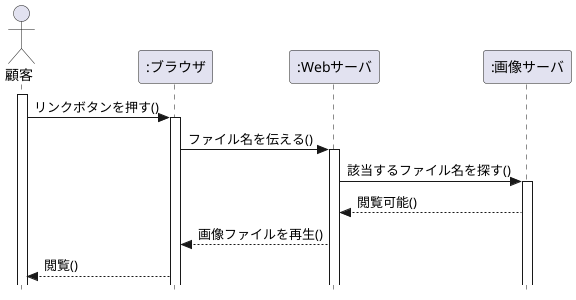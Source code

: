@startuml 演習4-6

hide footbox

skinparam style strictuml /' 厳密なUMLに準拠する'/
Actor 顧客 as user
participant ":ブラウザ" as browser
participant ":Webサーバ" as webserver
participant ":画像サーバ" as server

activate user
user -> browser : リンクボタンを押す()
activate browser
browser -> webserver : ファイル名を伝える()
activate webserver
webserver -> server : 該当するファイル名を探す()
activate server
webserver <-- server : 閲覧可能()
browser <-- webserver : 画像ファイルを再生()
user <-- browser : 閲覧()

    

@enduml